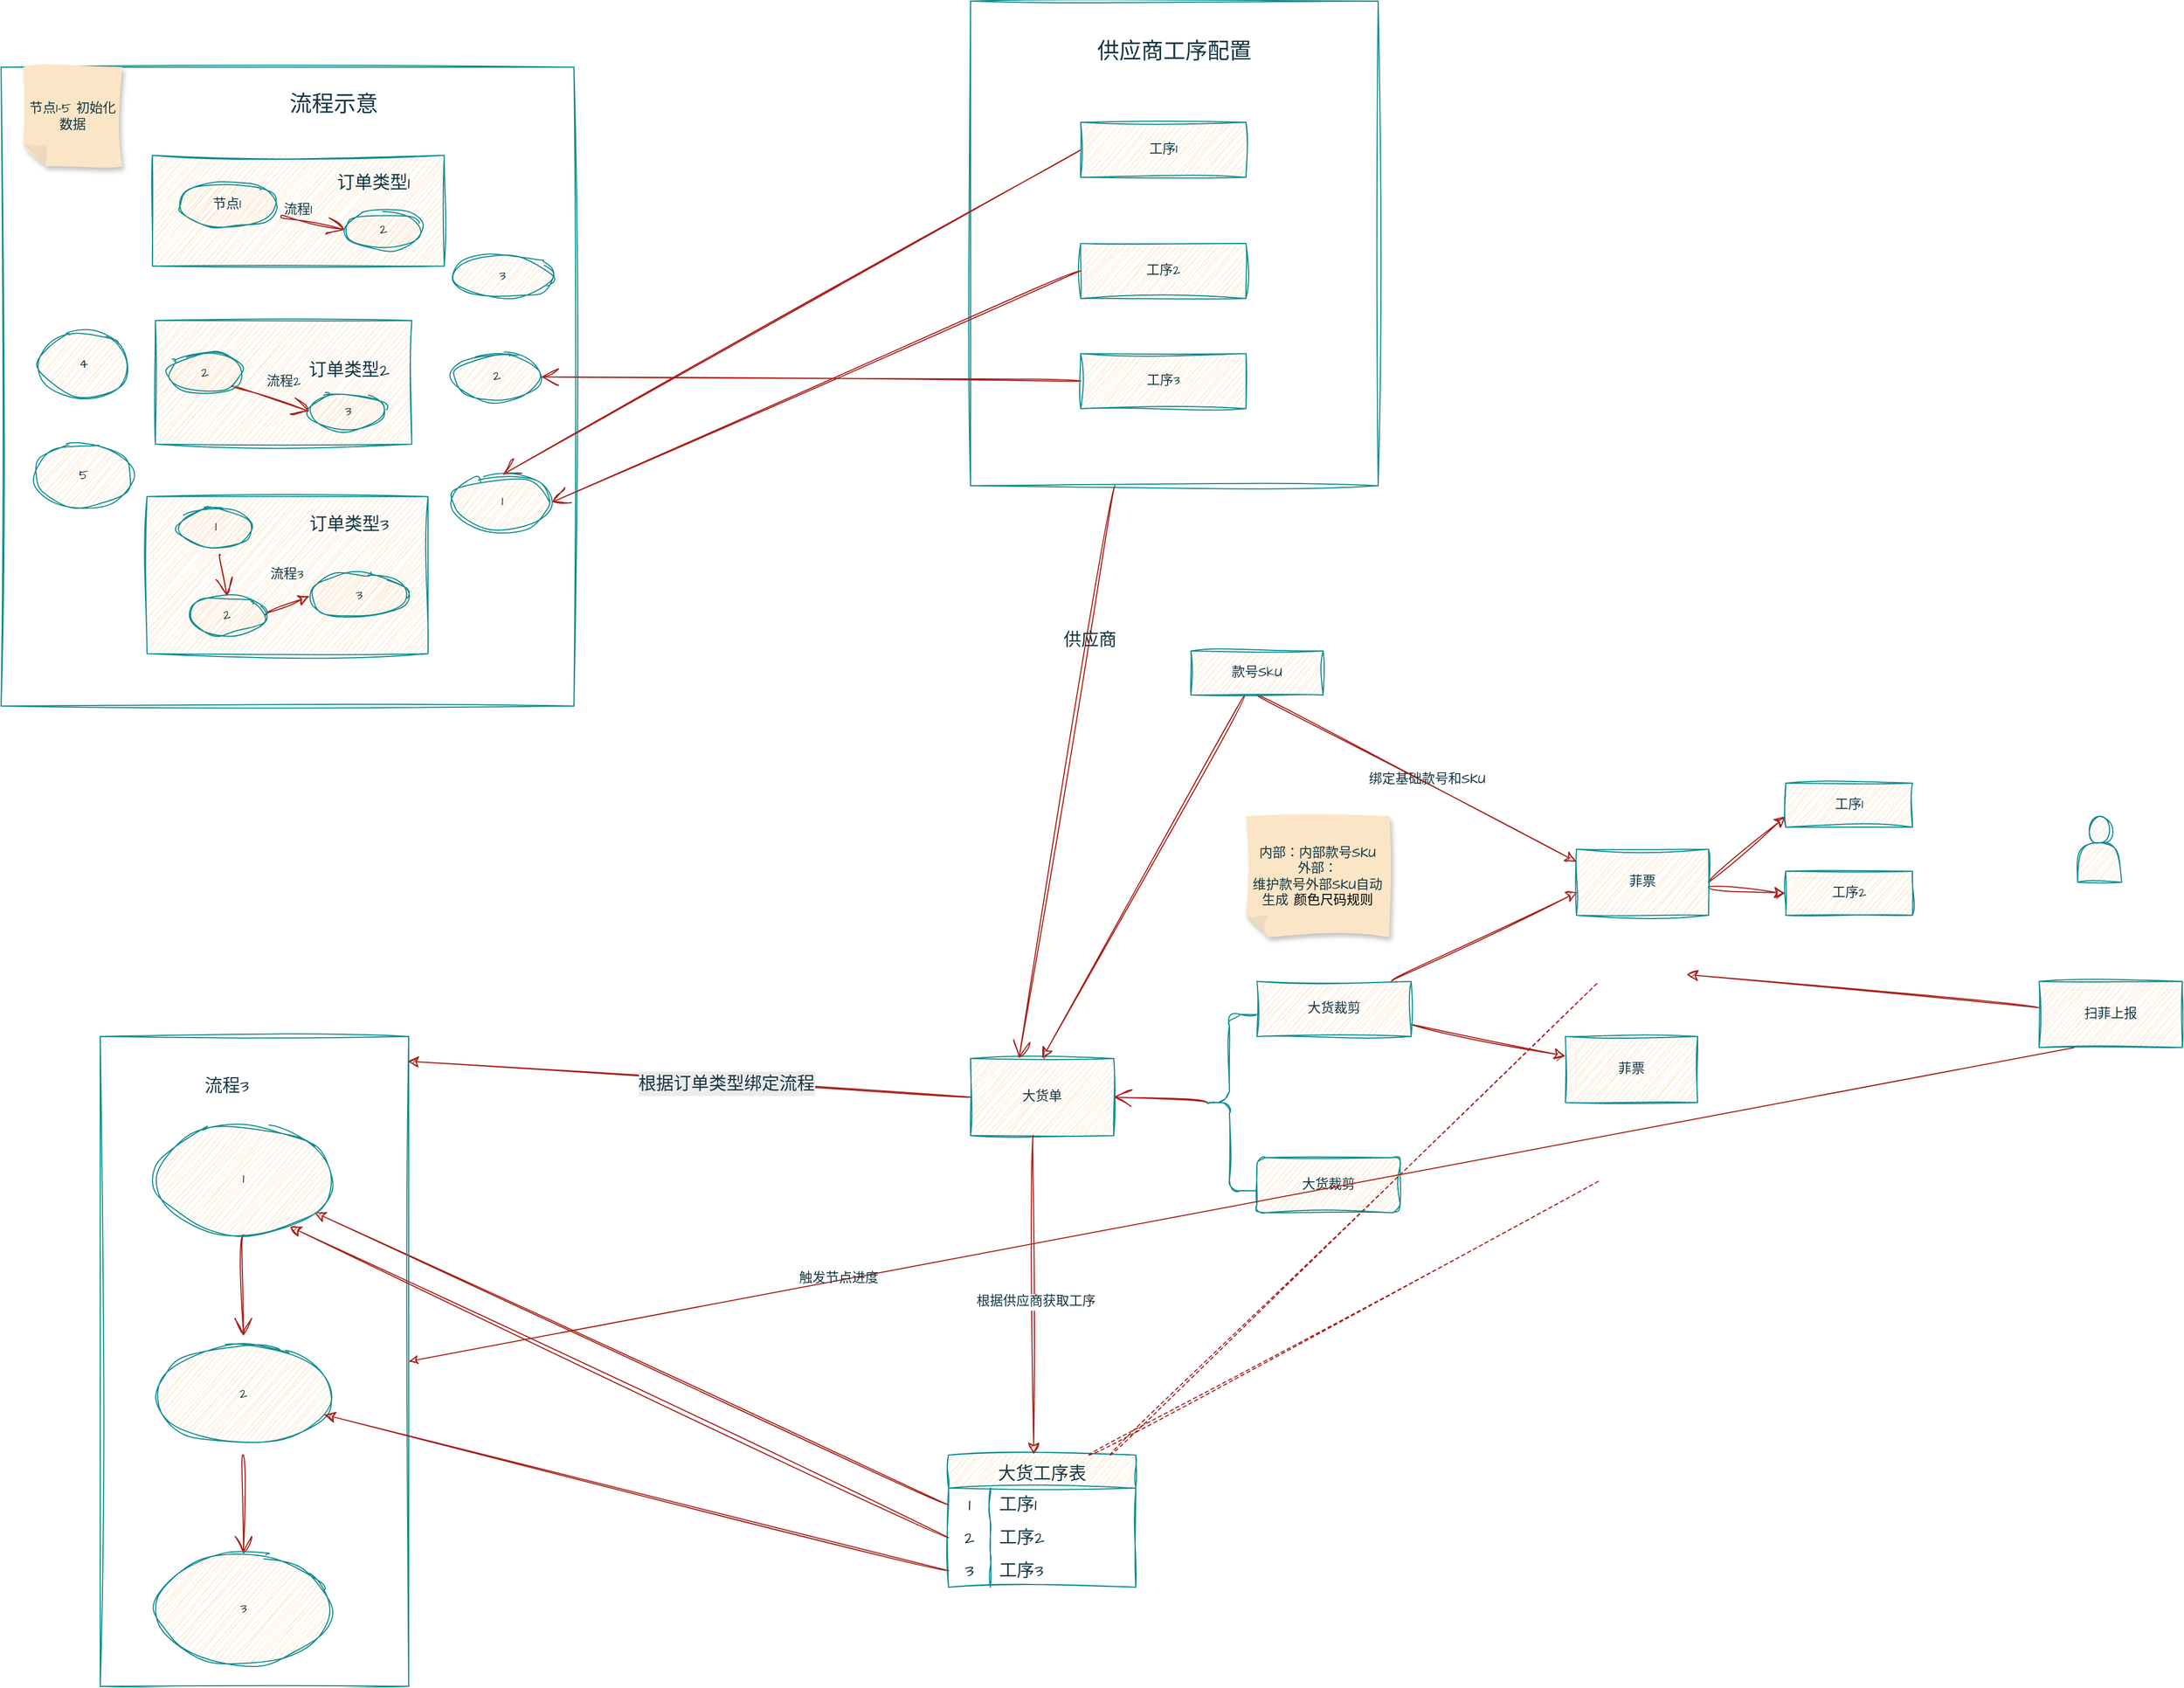 <mxfile version="27.2.0" pages="2">
  <diagram name="第 1 页" id="W9jlXEuaU4t_uOBNAHtk">
    <mxGraphModel dx="3098" dy="3287" grid="1" gridSize="10" guides="1" tooltips="1" connect="1" arrows="1" fold="1" page="0" pageScale="1" pageWidth="850" pageHeight="1100" background="none" math="0" shadow="0" adaptiveColors="simple">
      <root>
        <mxCell id="0" />
        <mxCell id="1" style="" parent="0" />
        <mxCell id="cmWE11bbGO-BxmX4DhXF-16" value="大货单" style="rounded=0;whiteSpace=wrap;html=1;hachureGap=4;fontFamily=Architects Daughter;fontSource=https%3A%2F%2Ffonts.googleapis.com%2Fcss%3Ffamily%3DArchitects%2BDaughter;labelBackgroundColor=none;sketch=1;curveFitting=1;jiggle=2;fillColor=#FAE5C7;strokeColor=#0F8B8D;fontColor=#143642;" parent="1" vertex="1">
          <mxGeometry x="640" y="-290" width="130" height="70" as="geometry" />
        </mxCell>
        <mxCell id="TcwltuWnv1kfypabmCLU-60" style="edgeStyle=none;curved=1;rounded=0;sketch=1;hachureGap=4;jiggle=2;curveFitting=1;orthogonalLoop=1;jettySize=auto;html=1;exitX=0.1;exitY=0.5;exitDx=0;exitDy=0;exitPerimeter=0;entryX=1;entryY=0.5;entryDx=0;entryDy=0;strokeColor=#A8201A;fontFamily=Architects Daughter;fontSource=https%3A%2F%2Ffonts.googleapis.com%2Fcss%3Ffamily%3DArchitects%2BDaughter;fontSize=16;fontColor=default;startSize=14;endArrow=open;endSize=14;sourcePerimeterSpacing=8;targetPerimeterSpacing=8;fillColor=#FAE5C7;labelBackgroundColor=none;" parent="1" source="cmWE11bbGO-BxmX4DhXF-53" target="cmWE11bbGO-BxmX4DhXF-16" edge="1">
          <mxGeometry relative="1" as="geometry" />
        </mxCell>
        <mxCell id="cmWE11bbGO-BxmX4DhXF-53" value="" style="shape=curlyBracket;whiteSpace=wrap;html=1;rounded=1;labelPosition=left;verticalLabelPosition=middle;align=right;verticalAlign=middle;hachureGap=4;fontFamily=Architects Daughter;fontSource=https%3A%2F%2Ffonts.googleapis.com%2Fcss%3Ffamily%3DArchitects%2BDaughter;labelBackgroundColor=none;sketch=1;curveFitting=1;jiggle=2;fillColor=#FAE5C7;strokeColor=#0F8B8D;fontColor=#143642;" parent="1" vertex="1">
          <mxGeometry x="850" y="-330" width="50" height="160" as="geometry" />
        </mxCell>
        <mxCell id="cmWE11bbGO-BxmX4DhXF-55" value="大货裁剪" style="whiteSpace=wrap;html=1;fontFamily=Architects Daughter;align=center;rounded=1;hachureGap=4;fontSource=https%3A%2F%2Ffonts.googleapis.com%2Fcss%3Ffamily%3DArchitects%2BDaughter;labelBackgroundColor=none;sketch=1;curveFitting=1;jiggle=2;fillColor=#FAE5C7;strokeColor=#0F8B8D;fontColor=#143642;" parent="1" vertex="1">
          <mxGeometry x="900" y="-200" width="130" height="50" as="geometry" />
        </mxCell>
        <mxCell id="cmWE11bbGO-BxmX4DhXF-61" value="" style="edgeStyle=none;curved=1;rounded=0;hachureGap=4;orthogonalLoop=1;jettySize=auto;html=1;fontFamily=Architects Daughter;fontSource=https%3A%2F%2Ffonts.googleapis.com%2Fcss%3Ffamily%3DArchitects%2BDaughter;fontSize=12;fontColor=default;startSize=8;endSize=8;entryX=0.008;entryY=0.65;entryDx=0;entryDy=0;entryPerimeter=0;labelBackgroundColor=none;sketch=1;curveFitting=1;jiggle=2;strokeColor=#A8201A;" parent="1" source="cmWE11bbGO-BxmX4DhXF-57" target="cmWE11bbGO-BxmX4DhXF-60" edge="1">
          <mxGeometry relative="1" as="geometry" />
        </mxCell>
        <mxCell id="cmWE11bbGO-BxmX4DhXF-64" value="" style="edgeStyle=none;curved=1;rounded=0;hachureGap=4;orthogonalLoop=1;jettySize=auto;html=1;fontFamily=Architects Daughter;fontSource=https%3A%2F%2Ffonts.googleapis.com%2Fcss%3Ffamily%3DArchitects%2BDaughter;fontSize=12;fontColor=default;startSize=8;endSize=8;labelBackgroundColor=none;sketch=1;curveFitting=1;jiggle=2;strokeColor=#A8201A;" parent="1" source="cmWE11bbGO-BxmX4DhXF-57" target="cmWE11bbGO-BxmX4DhXF-63" edge="1">
          <mxGeometry relative="1" as="geometry" />
        </mxCell>
        <mxCell id="cmWE11bbGO-BxmX4DhXF-57" value="大货裁剪" style="whiteSpace=wrap;html=1;hachureGap=4;fontFamily=Architects Daughter;fontSource=https%3A%2F%2Ffonts.googleapis.com%2Fcss%3Ffamily%3DArchitects%2BDaughter;labelBackgroundColor=none;sketch=1;curveFitting=1;jiggle=2;fillColor=#FAE5C7;strokeColor=#0F8B8D;fontColor=#143642;" parent="1" vertex="1">
          <mxGeometry x="900" y="-360" width="140" height="50" as="geometry" />
        </mxCell>
        <mxCell id="cmWE11bbGO-BxmX4DhXF-79" style="edgeStyle=none;curved=1;rounded=0;hachureGap=4;orthogonalLoop=1;jettySize=auto;html=1;exitX=1;exitY=0.5;exitDx=0;exitDy=0;entryX=0;entryY=0.75;entryDx=0;entryDy=0;fontFamily=Architects Daughter;fontSource=https%3A%2F%2Ffonts.googleapis.com%2Fcss%3Ffamily%3DArchitects%2BDaughter;fontSize=12;fontColor=default;startSize=8;endSize=8;labelBackgroundColor=none;sketch=1;curveFitting=1;jiggle=2;strokeColor=#A8201A;" parent="1" source="cmWE11bbGO-BxmX4DhXF-60" target="cmWE11bbGO-BxmX4DhXF-76" edge="1">
          <mxGeometry relative="1" as="geometry" />
        </mxCell>
        <mxCell id="cmWE11bbGO-BxmX4DhXF-80" style="edgeStyle=none;curved=1;rounded=0;hachureGap=4;orthogonalLoop=1;jettySize=auto;html=1;entryX=0;entryY=0.5;entryDx=0;entryDy=0;fontFamily=Architects Daughter;fontSource=https%3A%2F%2Ffonts.googleapis.com%2Fcss%3Ffamily%3DArchitects%2BDaughter;fontSize=12;fontColor=default;startSize=8;endSize=8;labelBackgroundColor=none;sketch=1;curveFitting=1;jiggle=2;strokeColor=#A8201A;" parent="1" source="cmWE11bbGO-BxmX4DhXF-60" target="cmWE11bbGO-BxmX4DhXF-77" edge="1">
          <mxGeometry relative="1" as="geometry" />
        </mxCell>
        <mxCell id="cmWE11bbGO-BxmX4DhXF-60" value="菲票" style="whiteSpace=wrap;html=1;fontFamily=Architects Daughter;hachureGap=4;fontSource=https%3A%2F%2Ffonts.googleapis.com%2Fcss%3Ffamily%3DArchitects%2BDaughter;labelBackgroundColor=none;sketch=1;curveFitting=1;jiggle=2;fillColor=#FAE5C7;strokeColor=#0F8B8D;fontColor=#143642;" parent="1" vertex="1">
          <mxGeometry x="1190" y="-480" width="120" height="60" as="geometry" />
        </mxCell>
        <mxCell id="cmWE11bbGO-BxmX4DhXF-63" value="菲票" style="whiteSpace=wrap;html=1;fontFamily=Architects Daughter;hachureGap=4;fontSource=https%3A%2F%2Ffonts.googleapis.com%2Fcss%3Ffamily%3DArchitects%2BDaughter;labelBackgroundColor=none;sketch=1;curveFitting=1;jiggle=2;fillColor=#FAE5C7;strokeColor=#0F8B8D;fontColor=#143642;" parent="1" vertex="1">
          <mxGeometry x="1180" y="-310" width="120" height="60" as="geometry" />
        </mxCell>
        <mxCell id="cmWE11bbGO-BxmX4DhXF-67" style="edgeStyle=none;curved=1;rounded=0;hachureGap=4;orthogonalLoop=1;jettySize=auto;html=1;entryX=0.5;entryY=0;entryDx=0;entryDy=0;fontFamily=Architects Daughter;fontSource=https%3A%2F%2Ffonts.googleapis.com%2Fcss%3Ffamily%3DArchitects%2BDaughter;fontSize=12;fontColor=default;startSize=8;endSize=8;labelBackgroundColor=none;sketch=1;curveFitting=1;jiggle=2;strokeColor=#A8201A;" parent="1" source="cmWE11bbGO-BxmX4DhXF-66" target="cmWE11bbGO-BxmX4DhXF-16" edge="1">
          <mxGeometry relative="1" as="geometry" />
        </mxCell>
        <mxCell id="cmWE11bbGO-BxmX4DhXF-68" style="edgeStyle=none;curved=1;rounded=0;hachureGap=4;orthogonalLoop=1;jettySize=auto;html=1;entryX=0.5;entryY=0;entryDx=0;entryDy=0;fontFamily=Architects Daughter;fontSource=https%3A%2F%2Ffonts.googleapis.com%2Fcss%3Ffamily%3DArchitects%2BDaughter;fontSize=12;fontColor=default;startSize=8;endSize=8;exitX=0.5;exitY=1;exitDx=0;exitDy=0;labelBackgroundColor=none;sketch=1;curveFitting=1;jiggle=2;strokeColor=#A8201A;" parent="1" source="cmWE11bbGO-BxmX4DhXF-66" edge="1">
          <mxGeometry relative="1" as="geometry">
            <mxPoint x="800" y="-590.003" as="sourcePoint" />
            <mxPoint x="1190" y="-468.67" as="targetPoint" />
          </mxGeometry>
        </mxCell>
        <mxCell id="cmWE11bbGO-BxmX4DhXF-69" value="" style="edgeLabel;html=1;align=center;verticalAlign=middle;resizable=0;points=[];fontSize=12;hachureGap=4;fontFamily=Architects Daughter;fontSource=https%3A%2F%2Ffonts.googleapis.com%2Fcss%3Ffamily%3DArchitects%2BDaughter;labelBackgroundColor=none;sketch=1;curveFitting=1;jiggle=2;fontColor=#143642;" parent="cmWE11bbGO-BxmX4DhXF-68" vertex="1" connectable="0">
          <mxGeometry x="0.214" y="3" relative="1" as="geometry">
            <mxPoint as="offset" />
          </mxGeometry>
        </mxCell>
        <mxCell id="cmWE11bbGO-BxmX4DhXF-70" value="绑定基础款号和SKU" style="edgeLabel;html=1;align=center;verticalAlign=middle;resizable=0;points=[];fontSize=12;hachureGap=4;fontFamily=Architects Daughter;fontSource=https%3A%2F%2Ffonts.googleapis.com%2Fcss%3Ffamily%3DArchitects%2BDaughter;labelBackgroundColor=none;sketch=1;curveFitting=1;jiggle=2;fontColor=#143642;" parent="cmWE11bbGO-BxmX4DhXF-68" vertex="1" connectable="0">
          <mxGeometry x="0.049" y="3" relative="1" as="geometry">
            <mxPoint as="offset" />
          </mxGeometry>
        </mxCell>
        <mxCell id="cmWE11bbGO-BxmX4DhXF-66" value="款号SkU" style="rounded=0;whiteSpace=wrap;html=1;hachureGap=4;fontFamily=Architects Daughter;fontSource=https%3A%2F%2Ffonts.googleapis.com%2Fcss%3Ffamily%3DArchitects%2BDaughter;labelBackgroundColor=none;sketch=1;curveFitting=1;jiggle=2;fillColor=#FAE5C7;strokeColor=#0F8B8D;fontColor=#143642;" parent="1" vertex="1">
          <mxGeometry x="840" y="-660" width="120" height="40" as="geometry" />
        </mxCell>
        <mxCell id="cmWE11bbGO-BxmX4DhXF-74" value="内部：内部款号SKU&lt;div&gt;外部：&lt;/div&gt;&lt;div&gt;维护款号外部SKU自动生成&amp;nbsp;&lt;span style=&quot;background-color: transparent; color: light-dark(rgb(0, 0, 0), rgb(237, 237, 237));&quot;&gt;颜色尺码规则&lt;/span&gt;&lt;/div&gt;" style="shape=note;whiteSpace=wrap;html=1;backgroundOutline=1;darkOpacity=0.05;strokeColor=none;fillStyle=solid;direction=west;gradientDirection=north;shadow=1;size=20;pointerEvents=1;hachureGap=4;fontFamily=Architects Daughter;fontSource=https%3A%2F%2Ffonts.googleapis.com%2Fcss%3Ffamily%3DArchitects%2BDaughter;labelBackgroundColor=none;sketch=1;curveFitting=1;jiggle=2;fillColor=#FAE5C7;fontColor=#143642;" parent="1" vertex="1">
          <mxGeometry x="890" y="-510" width="130" height="110" as="geometry" />
        </mxCell>
        <mxCell id="KBR9rTQuNz3WerCVQNlE-19" style="edgeStyle=none;curved=1;rounded=0;hachureGap=4;orthogonalLoop=1;jettySize=auto;html=1;fontFamily=Architects Daughter;fontSource=https%3A%2F%2Ffonts.googleapis.com%2Fcss%3Ffamily%3DArchitects%2BDaughter;fontSize=12;fontColor=default;startSize=8;endSize=8;labelBackgroundColor=none;sketch=1;curveFitting=1;jiggle=2;strokeColor=#A8201A;" parent="1" source="cmWE11bbGO-BxmX4DhXF-75" target="KBR9rTQuNz3WerCVQNlE-13" edge="1">
          <mxGeometry relative="1" as="geometry" />
        </mxCell>
        <mxCell id="KBR9rTQuNz3WerCVQNlE-21" style="edgeStyle=none;curved=1;rounded=0;hachureGap=4;orthogonalLoop=1;jettySize=auto;html=1;exitX=0.25;exitY=1;exitDx=0;exitDy=0;fontFamily=Architects Daughter;fontSource=https%3A%2F%2Ffonts.googleapis.com%2Fcss%3Ffamily%3DArchitects%2BDaughter;fontSize=12;fontColor=default;shape=filledEdge;entryX=1;entryY=0.5;entryDx=0;entryDy=0;labelBackgroundColor=none;sketch=1;curveFitting=1;jiggle=2;strokeColor=#A8201A;" parent="1" source="cmWE11bbGO-BxmX4DhXF-75" target="_ix0btXfoE0SnyyS-UEz-6" edge="1">
          <mxGeometry relative="1" as="geometry">
            <mxPoint x="1434.31" y="-42.04" as="targetPoint" />
          </mxGeometry>
        </mxCell>
        <mxCell id="KBR9rTQuNz3WerCVQNlE-22" value="触发节点进度" style="edgeLabel;html=1;align=center;verticalAlign=middle;resizable=0;points=[];fontSize=12;hachureGap=4;fontFamily=Architects Daughter;fontSource=https%3A%2F%2Ffonts.googleapis.com%2Fcss%3Ffamily%3DArchitects%2BDaughter;labelBackgroundColor=none;sketch=1;curveFitting=1;jiggle=2;fontColor=#143642;" parent="KBR9rTQuNz3WerCVQNlE-21" vertex="1" connectable="0">
          <mxGeometry x="-0.165" relative="1" as="geometry">
            <mxPoint x="-491" y="91" as="offset" />
          </mxGeometry>
        </mxCell>
        <mxCell id="cmWE11bbGO-BxmX4DhXF-75" value="扫菲上报" style="rounded=0;whiteSpace=wrap;html=1;hachureGap=4;fontFamily=Architects Daughter;fontSource=https%3A%2F%2Ffonts.googleapis.com%2Fcss%3Ffamily%3DArchitects%2BDaughter;labelBackgroundColor=none;sketch=1;curveFitting=1;jiggle=2;fillColor=#FAE5C7;strokeColor=#0F8B8D;fontColor=#143642;" parent="1" vertex="1">
          <mxGeometry x="1610" y="-360" width="130" height="60" as="geometry" />
        </mxCell>
        <mxCell id="cmWE11bbGO-BxmX4DhXF-76" value="工序1" style="rounded=0;whiteSpace=wrap;html=1;hachureGap=4;fontFamily=Architects Daughter;fontSource=https%3A%2F%2Ffonts.googleapis.com%2Fcss%3Ffamily%3DArchitects%2BDaughter;labelBackgroundColor=none;sketch=1;curveFitting=1;jiggle=2;fillColor=#FAE5C7;strokeColor=#0F8B8D;fontColor=#143642;" parent="1" vertex="1">
          <mxGeometry x="1380" y="-540" width="115" height="40" as="geometry" />
        </mxCell>
        <mxCell id="cmWE11bbGO-BxmX4DhXF-77" value="工序2" style="rounded=0;whiteSpace=wrap;html=1;hachureGap=4;fontFamily=Architects Daughter;fontSource=https%3A%2F%2Ffonts.googleapis.com%2Fcss%3Ffamily%3DArchitects%2BDaughter;labelBackgroundColor=none;sketch=1;curveFitting=1;jiggle=2;fillColor=#FAE5C7;strokeColor=#0F8B8D;fontColor=#143642;" parent="1" vertex="1">
          <mxGeometry x="1380" y="-460" width="115" height="40" as="geometry" />
        </mxCell>
        <mxCell id="cmWE11bbGO-BxmX4DhXF-95" value="大货工序表" style="shape=table;startSize=30;container=1;collapsible=0;childLayout=tableLayout;fixedRows=1;rowLines=0;fontStyle=0;fontSize=16;hachureGap=4;fontFamily=Architects Daughter;fontSource=https%3A%2F%2Ffonts.googleapis.com%2Fcss%3Ffamily%3DArchitects%2BDaughter;labelBackgroundColor=none;sketch=1;curveFitting=1;jiggle=2;fillColor=#FAE5C7;strokeColor=#0F8B8D;fontColor=#143642;" parent="1" vertex="1">
          <mxGeometry x="620" y="70" width="170" height="120" as="geometry" />
        </mxCell>
        <mxCell id="cmWE11bbGO-BxmX4DhXF-96" value="" style="shape=tableRow;horizontal=0;startSize=0;swimlaneHead=0;swimlaneBody=0;top=0;left=0;bottom=0;right=0;collapsible=0;dropTarget=0;fillColor=none;points=[[0,0.5],[1,0.5]];portConstraint=eastwest;fontSize=16;hachureGap=4;fontFamily=Architects Daughter;fontSource=https%3A%2F%2Ffonts.googleapis.com%2Fcss%3Ffamily%3DArchitects%2BDaughter;labelBackgroundColor=none;sketch=1;curveFitting=1;jiggle=2;strokeColor=#0F8B8D;fontColor=#143642;" parent="cmWE11bbGO-BxmX4DhXF-95" vertex="1">
          <mxGeometry y="30" width="170" height="30" as="geometry" />
        </mxCell>
        <mxCell id="cmWE11bbGO-BxmX4DhXF-97" value="1" style="shape=partialRectangle;html=1;whiteSpace=wrap;connectable=0;fillColor=none;top=0;left=0;bottom=0;right=0;overflow=hidden;pointerEvents=1;fontSize=16;hachureGap=4;fontFamily=Architects Daughter;fontSource=https%3A%2F%2Ffonts.googleapis.com%2Fcss%3Ffamily%3DArchitects%2BDaughter;labelBackgroundColor=none;sketch=1;curveFitting=1;jiggle=2;strokeColor=#0F8B8D;fontColor=#143642;" parent="cmWE11bbGO-BxmX4DhXF-96" vertex="1">
          <mxGeometry width="38" height="30" as="geometry">
            <mxRectangle width="38" height="30" as="alternateBounds" />
          </mxGeometry>
        </mxCell>
        <mxCell id="cmWE11bbGO-BxmX4DhXF-98" value="工序1" style="shape=partialRectangle;html=1;whiteSpace=wrap;connectable=0;fillColor=none;top=0;left=0;bottom=0;right=0;align=left;spacingLeft=6;overflow=hidden;fontSize=16;hachureGap=4;fontFamily=Architects Daughter;fontSource=https%3A%2F%2Ffonts.googleapis.com%2Fcss%3Ffamily%3DArchitects%2BDaughter;labelBackgroundColor=none;sketch=1;curveFitting=1;jiggle=2;strokeColor=#0F8B8D;fontColor=#143642;" parent="cmWE11bbGO-BxmX4DhXF-96" vertex="1">
          <mxGeometry x="38" width="132" height="30" as="geometry">
            <mxRectangle width="132" height="30" as="alternateBounds" />
          </mxGeometry>
        </mxCell>
        <mxCell id="cmWE11bbGO-BxmX4DhXF-99" value="" style="shape=tableRow;horizontal=0;startSize=0;swimlaneHead=0;swimlaneBody=0;top=0;left=0;bottom=0;right=0;collapsible=0;dropTarget=0;fillColor=none;points=[[0,0.5],[1,0.5]];portConstraint=eastwest;fontSize=16;hachureGap=4;fontFamily=Architects Daughter;fontSource=https%3A%2F%2Ffonts.googleapis.com%2Fcss%3Ffamily%3DArchitects%2BDaughter;labelBackgroundColor=none;sketch=1;curveFitting=1;jiggle=2;strokeColor=#0F8B8D;fontColor=#143642;" parent="cmWE11bbGO-BxmX4DhXF-95" vertex="1">
          <mxGeometry y="60" width="170" height="30" as="geometry" />
        </mxCell>
        <mxCell id="cmWE11bbGO-BxmX4DhXF-100" value="2" style="shape=partialRectangle;html=1;whiteSpace=wrap;connectable=0;fillColor=none;top=0;left=0;bottom=0;right=0;overflow=hidden;fontSize=16;hachureGap=4;fontFamily=Architects Daughter;fontSource=https%3A%2F%2Ffonts.googleapis.com%2Fcss%3Ffamily%3DArchitects%2BDaughter;labelBackgroundColor=none;sketch=1;curveFitting=1;jiggle=2;strokeColor=#0F8B8D;fontColor=#143642;" parent="cmWE11bbGO-BxmX4DhXF-99" vertex="1">
          <mxGeometry width="38" height="30" as="geometry">
            <mxRectangle width="38" height="30" as="alternateBounds" />
          </mxGeometry>
        </mxCell>
        <mxCell id="cmWE11bbGO-BxmX4DhXF-101" value="工序2" style="shape=partialRectangle;html=1;whiteSpace=wrap;connectable=0;fillColor=none;top=0;left=0;bottom=0;right=0;align=left;spacingLeft=6;overflow=hidden;fontSize=16;hachureGap=4;fontFamily=Architects Daughter;fontSource=https%3A%2F%2Ffonts.googleapis.com%2Fcss%3Ffamily%3DArchitects%2BDaughter;labelBackgroundColor=none;sketch=1;curveFitting=1;jiggle=2;strokeColor=#0F8B8D;fontColor=#143642;" parent="cmWE11bbGO-BxmX4DhXF-99" vertex="1">
          <mxGeometry x="38" width="132" height="30" as="geometry">
            <mxRectangle width="132" height="30" as="alternateBounds" />
          </mxGeometry>
        </mxCell>
        <mxCell id="cmWE11bbGO-BxmX4DhXF-102" value="" style="shape=tableRow;horizontal=0;startSize=0;swimlaneHead=0;swimlaneBody=0;top=0;left=0;bottom=0;right=0;collapsible=0;dropTarget=0;fillColor=none;points=[[0,0.5],[1,0.5]];portConstraint=eastwest;fontSize=16;hachureGap=4;fontFamily=Architects Daughter;fontSource=https%3A%2F%2Ffonts.googleapis.com%2Fcss%3Ffamily%3DArchitects%2BDaughter;labelBackgroundColor=none;sketch=1;curveFitting=1;jiggle=2;strokeColor=#0F8B8D;fontColor=#143642;" parent="cmWE11bbGO-BxmX4DhXF-95" vertex="1">
          <mxGeometry y="90" width="170" height="30" as="geometry" />
        </mxCell>
        <mxCell id="cmWE11bbGO-BxmX4DhXF-103" value="3" style="shape=partialRectangle;html=1;whiteSpace=wrap;connectable=0;fillColor=none;top=0;left=0;bottom=0;right=0;overflow=hidden;fontSize=16;hachureGap=4;fontFamily=Architects Daughter;fontSource=https%3A%2F%2Ffonts.googleapis.com%2Fcss%3Ffamily%3DArchitects%2BDaughter;labelBackgroundColor=none;sketch=1;curveFitting=1;jiggle=2;strokeColor=#0F8B8D;fontColor=#143642;" parent="cmWE11bbGO-BxmX4DhXF-102" vertex="1">
          <mxGeometry width="38" height="30" as="geometry">
            <mxRectangle width="38" height="30" as="alternateBounds" />
          </mxGeometry>
        </mxCell>
        <mxCell id="cmWE11bbGO-BxmX4DhXF-104" value="工序3" style="shape=partialRectangle;html=1;whiteSpace=wrap;connectable=0;fillColor=none;top=0;left=0;bottom=0;right=0;align=left;spacingLeft=6;overflow=hidden;fontSize=16;hachureGap=4;fontFamily=Architects Daughter;fontSource=https%3A%2F%2Ffonts.googleapis.com%2Fcss%3Ffamily%3DArchitects%2BDaughter;labelBackgroundColor=none;sketch=1;curveFitting=1;jiggle=2;strokeColor=#0F8B8D;fontColor=#143642;" parent="cmWE11bbGO-BxmX4DhXF-102" vertex="1">
          <mxGeometry x="38" width="132" height="30" as="geometry">
            <mxRectangle width="132" height="30" as="alternateBounds" />
          </mxGeometry>
        </mxCell>
        <mxCell id="cmWE11bbGO-BxmX4DhXF-106" value="" style="shape=actor;whiteSpace=wrap;html=1;hachureGap=4;fontFamily=Architects Daughter;fontSource=https%3A%2F%2Ffonts.googleapis.com%2Fcss%3Ffamily%3DArchitects%2BDaughter;labelBackgroundColor=none;sketch=1;curveFitting=1;jiggle=2;fillColor=#FAE5C7;strokeColor=#0F8B8D;fontColor=#143642;" parent="1" vertex="1">
          <mxGeometry x="1645" y="-510" width="40" height="60" as="geometry" />
        </mxCell>
        <mxCell id="KBR9rTQuNz3WerCVQNlE-13" value="" style="shape=image;html=1;verticalAlign=top;verticalLabelPosition=bottom;labelBackgroundColor=none;imageAspect=0;aspect=fixed;image=https://cdn1.iconfinder.com/data/icons/iconoir-vol-3/24/qr-code-128.png;hachureGap=4;fontFamily=Architects Daughter;fontSource=https%3A%2F%2Ffonts.googleapis.com%2Fcss%3Ffamily%3DArchitects%2BDaughter;labelBorderColor=none;sketch=1;curveFitting=1;jiggle=2;fillColor=#FAE5C7;strokeColor=#0F8B8D;fontColor=#143642;" parent="1" vertex="1">
          <mxGeometry x="1210" y="-410" width="80" height="80" as="geometry" />
        </mxCell>
        <mxCell id="KBR9rTQuNz3WerCVQNlE-14" value="" style="shape=image;html=1;verticalAlign=top;verticalLabelPosition=bottom;labelBackgroundColor=none;imageAspect=0;aspect=fixed;image=https://cdn1.iconfinder.com/data/icons/iconoir-vol-3/24/qr-code-128.png;hachureGap=4;fontFamily=Architects Daughter;fontSource=https%3A%2F%2Ffonts.googleapis.com%2Fcss%3Ffamily%3DArchitects%2BDaughter;labelBorderColor=none;sketch=1;curveFitting=1;jiggle=2;fillColor=#FAE5C7;strokeColor=#0F8B8D;fontColor=#143642;" parent="1" vertex="1">
          <mxGeometry x="1210" y="-240" width="80" height="80" as="geometry" />
        </mxCell>
        <mxCell id="KBR9rTQuNz3WerCVQNlE-17" style="edgeStyle=none;curved=1;rounded=0;hachureGap=4;orthogonalLoop=1;jettySize=auto;html=1;entryX=-0.002;entryY=0.633;entryDx=0;entryDy=0;entryPerimeter=0;fontFamily=Architects Daughter;fontSource=https%3A%2F%2Ffonts.googleapis.com%2Fcss%3Ffamily%3DArchitects%2BDaughter;fontSize=12;fontColor=default;startSize=8;endSize=8;dashed=1;endArrow=none;endFill=0;labelBackgroundColor=none;sketch=1;curveFitting=1;jiggle=2;strokeColor=#A8201A;" parent="1" source="cmWE11bbGO-BxmX4DhXF-95" target="KBR9rTQuNz3WerCVQNlE-13" edge="1">
          <mxGeometry relative="1" as="geometry" />
        </mxCell>
        <mxCell id="KBR9rTQuNz3WerCVQNlE-18" style="edgeStyle=none;curved=1;rounded=0;hachureGap=4;orthogonalLoop=1;jettySize=auto;html=1;fontFamily=Architects Daughter;fontSource=https%3A%2F%2Ffonts.googleapis.com%2Fcss%3Ffamily%3DArchitects%2BDaughter;fontSize=12;fontColor=default;startSize=8;endSize=8;endArrow=none;endFill=0;dashed=1;exitX=0.75;exitY=0;exitDx=0;exitDy=0;labelBackgroundColor=none;sketch=1;curveFitting=1;jiggle=2;strokeColor=#A8201A;" parent="1" source="cmWE11bbGO-BxmX4DhXF-95" target="KBR9rTQuNz3WerCVQNlE-14" edge="1">
          <mxGeometry relative="1" as="geometry">
            <mxPoint x="910" y="20" as="sourcePoint" />
          </mxGeometry>
        </mxCell>
        <mxCell id="TcwltuWnv1kfypabmCLU-42" value="" style="group;labelBackgroundColor=none;fontColor=#143642;" parent="1" vertex="1" connectable="0">
          <mxGeometry x="-240" y="-1190" width="520" height="580" as="geometry" />
        </mxCell>
        <mxCell id="KBR9rTQuNz3WerCVQNlE-58" value="" style="shape=table;startSize=0;container=1;collapsible=0;childLayout=tableLayout;hachureGap=4;fontFamily=Architects Daughter;fontSource=https%3A%2F%2Ffonts.googleapis.com%2Fcss%3Ffamily%3DArchitects%2BDaughter;fillColor=none;labelBackgroundColor=none;sketch=1;curveFitting=1;jiggle=2;strokeColor=#0F8B8D;fontColor=#143642;" parent="TcwltuWnv1kfypabmCLU-42" vertex="1">
          <mxGeometry width="520" height="580" as="geometry" />
        </mxCell>
        <mxCell id="KBR9rTQuNz3WerCVQNlE-59" value="" style="shape=tableRow;horizontal=0;startSize=0;swimlaneHead=0;swimlaneBody=0;top=0;left=0;bottom=0;right=0;collapsible=0;dropTarget=0;fillColor=none;points=[[0,0.5],[1,0.5]];portConstraint=eastwest;hachureGap=4;fontFamily=Architects Daughter;fontSource=https%3A%2F%2Ffonts.googleapis.com%2Fcss%3Ffamily%3DArchitects%2BDaughter;labelBackgroundColor=none;sketch=1;curveFitting=1;jiggle=2;strokeColor=#0F8B8D;fontColor=#143642;" parent="KBR9rTQuNz3WerCVQNlE-58" vertex="1">
          <mxGeometry width="520" height="580" as="geometry" />
        </mxCell>
        <mxCell id="KBR9rTQuNz3WerCVQNlE-60" value="" style="shape=partialRectangle;html=1;whiteSpace=wrap;connectable=0;overflow=hidden;fillColor=none;top=0;left=0;bottom=0;right=0;pointerEvents=1;hachureGap=4;fontFamily=Architects Daughter;fontSource=https%3A%2F%2Ffonts.googleapis.com%2Fcss%3Ffamily%3DArchitects%2BDaughter;movable=0;resizable=0;rotatable=0;deletable=0;editable=0;locked=1;labelBackgroundColor=none;sketch=1;curveFitting=1;jiggle=2;strokeColor=#0F8B8D;fontColor=#143642;" parent="KBR9rTQuNz3WerCVQNlE-59" vertex="1">
          <mxGeometry width="520" height="580" as="geometry">
            <mxRectangle width="520" height="580" as="alternateBounds" />
          </mxGeometry>
        </mxCell>
        <mxCell id="TcwltuWnv1kfypabmCLU-4" value="流程1" style="rounded=0;whiteSpace=wrap;html=1;sketch=1;hachureGap=4;jiggle=2;curveFitting=1;fontFamily=Architects Daughter;fontSource=https%3A%2F%2Ffonts.googleapis.com%2Fcss%3Ffamily%3DArchitects%2BDaughter;labelBackgroundColor=none;fillColor=#FAE5C7;strokeColor=#0F8B8D;fontColor=#143642;" parent="TcwltuWnv1kfypabmCLU-42" vertex="1">
          <mxGeometry x="137.36" y="80" width="264.91" height="100.66" as="geometry" />
        </mxCell>
        <mxCell id="TcwltuWnv1kfypabmCLU-5" value="流程2" style="rounded=0;whiteSpace=wrap;html=1;sketch=1;hachureGap=4;jiggle=2;curveFitting=1;fontFamily=Architects Daughter;fontSource=https%3A%2F%2Ffonts.googleapis.com%2Fcss%3Ffamily%3DArchitects%2BDaughter;labelBackgroundColor=none;fillColor=#FAE5C7;strokeColor=#0F8B8D;fontColor=#143642;" parent="TcwltuWnv1kfypabmCLU-42" vertex="1">
          <mxGeometry x="140" y="230" width="232.83" height="112.29" as="geometry" />
        </mxCell>
        <mxCell id="TcwltuWnv1kfypabmCLU-6" value="流程3" style="rounded=0;whiteSpace=wrap;html=1;sketch=1;hachureGap=4;jiggle=2;curveFitting=1;fontFamily=Architects Daughter;fontSource=https%3A%2F%2Ffonts.googleapis.com%2Fcss%3Ffamily%3DArchitects%2BDaughter;labelBackgroundColor=none;fillColor=#FAE5C7;strokeColor=#0F8B8D;fontColor=#143642;" parent="TcwltuWnv1kfypabmCLU-42" vertex="1">
          <mxGeometry x="132.456" y="389.836" width="255.094" height="142.623" as="geometry" />
        </mxCell>
        <mxCell id="TcwltuWnv1kfypabmCLU-44" value="流程示意" style="text;strokeColor=none;fillColor=none;html=1;align=center;verticalAlign=middle;whiteSpace=wrap;rounded=0;fontSize=20;fontFamily=Architects Daughter;fontSource=https%3A%2F%2Ffonts.googleapis.com%2Fcss%3Ffamily%3DArchitects%2BDaughter;fontColor=#143642;labelBackgroundColor=none;" parent="TcwltuWnv1kfypabmCLU-42" vertex="1">
          <mxGeometry x="230.566" y="19.016" width="142.264" height="28.525" as="geometry" />
        </mxCell>
        <mxCell id="_ix0btXfoE0SnyyS-UEz-14" value="订单类型3" style="text;strokeColor=none;fillColor=none;html=1;align=center;verticalAlign=middle;whiteSpace=wrap;rounded=0;fontSize=16;fontFamily=Architects Daughter;fontSource=https%3A%2F%2Ffonts.googleapis.com%2Fcss%3Ffamily%3DArchitects%2BDaughter;fontColor=#143642;" parent="TcwltuWnv1kfypabmCLU-42" vertex="1">
          <mxGeometry x="271.7" y="400" width="88.3" height="30" as="geometry" />
        </mxCell>
        <mxCell id="_ix0btXfoE0SnyyS-UEz-15" value="订单类型2" style="text;strokeColor=none;fillColor=none;html=1;align=center;verticalAlign=middle;whiteSpace=wrap;rounded=0;fontSize=16;fontFamily=Architects Daughter;fontSource=https%3A%2F%2Ffonts.googleapis.com%2Fcss%3Ffamily%3DArchitects%2BDaughter;fontColor=#143642;" parent="TcwltuWnv1kfypabmCLU-42" vertex="1">
          <mxGeometry x="271.7" y="260" width="88.3" height="30" as="geometry" />
        </mxCell>
        <mxCell id="_ix0btXfoE0SnyyS-UEz-16" value="订单类型1" style="text;strokeColor=none;fillColor=none;html=1;align=center;verticalAlign=middle;whiteSpace=wrap;rounded=0;fontSize=16;fontFamily=Architects Daughter;fontSource=https%3A%2F%2Ffonts.googleapis.com%2Fcss%3Ffamily%3DArchitects%2BDaughter;fontColor=#143642;" parent="TcwltuWnv1kfypabmCLU-42" vertex="1">
          <mxGeometry x="293.68" y="90.0" width="88.3" height="30" as="geometry" />
        </mxCell>
        <mxCell id="_ix0btXfoE0SnyyS-UEz-17" value="5" style="ellipse;whiteSpace=wrap;html=1;sketch=1;hachureGap=4;jiggle=2;curveFitting=1;fontFamily=Architects Daughter;fontSource=https%3A%2F%2Ffonts.googleapis.com%2Fcss%3Ffamily%3DArchitects%2BDaughter;labelBackgroundColor=none;fillColor=#FAE5C7;strokeColor=#0F8B8D;fontColor=#143642;" parent="TcwltuWnv1kfypabmCLU-42" vertex="1">
          <mxGeometry x="30" y="342.29" width="90" height="57.71" as="geometry" />
        </mxCell>
        <mxCell id="TcwltuWnv1kfypabmCLU-36" value="4" style="ellipse;whiteSpace=wrap;html=1;sketch=1;hachureGap=4;jiggle=2;curveFitting=1;fontFamily=Architects Daughter;fontSource=https%3A%2F%2Ffonts.googleapis.com%2Fcss%3Ffamily%3DArchitects%2BDaughter;labelBackgroundColor=none;fillColor=#FAE5C7;strokeColor=#0F8B8D;fontColor=#143642;" parent="TcwltuWnv1kfypabmCLU-42" vertex="1">
          <mxGeometry x="35" y="240" width="80" height="60" as="geometry" />
        </mxCell>
        <mxCell id="TcwltuWnv1kfypabmCLU-27" value="2" style="ellipse;whiteSpace=wrap;html=1;sketch=1;hachureGap=4;jiggle=2;curveFitting=1;fontFamily=Architects Daughter;fontSource=https%3A%2F%2Ffonts.googleapis.com%2Fcss%3Ffamily%3DArchitects%2BDaughter;labelBackgroundColor=none;fillColor=#FAE5C7;strokeColor=#0F8B8D;fontColor=#143642;" parent="TcwltuWnv1kfypabmCLU-42" vertex="1">
          <mxGeometry x="311.98" y="130" width="70" height="35" as="geometry" />
        </mxCell>
        <mxCell id="TcwltuWnv1kfypabmCLU-35" value="3" style="ellipse;whiteSpace=wrap;html=1;sketch=1;hachureGap=4;jiggle=2;curveFitting=1;fontFamily=Architects Daughter;fontSource=https%3A%2F%2Ffonts.googleapis.com%2Fcss%3Ffamily%3DArchitects%2BDaughter;labelBackgroundColor=none;fillColor=#FAE5C7;strokeColor=#0F8B8D;fontColor=#143642;" parent="TcwltuWnv1kfypabmCLU-42" vertex="1">
          <mxGeometry x="410" y="170" width="90" height="40" as="geometry" />
        </mxCell>
        <mxCell id="TcwltuWnv1kfypabmCLU-43" value="" style="rounded=0;whiteSpace=wrap;html=1;sketch=1;hachureGap=4;jiggle=2;curveFitting=1;strokeColor=#0F8B8D;fontFamily=Architects Daughter;fontSource=https%3A%2F%2Ffonts.googleapis.com%2Fcss%3Ffamily%3DArchitects%2BDaughter;fontColor=#143642;fillColor=none;labelBackgroundColor=none;" parent="1" vertex="1">
          <mxGeometry x="640" y="-1250" width="370" height="440" as="geometry" />
        </mxCell>
        <mxCell id="TcwltuWnv1kfypabmCLU-64" style="edgeStyle=none;curved=1;rounded=0;sketch=1;hachureGap=4;jiggle=2;curveFitting=1;orthogonalLoop=1;jettySize=auto;html=1;strokeColor=#A8201A;fontFamily=Architects Daughter;fontSource=https%3A%2F%2Ffonts.googleapis.com%2Fcss%3Ffamily%3DArchitects%2BDaughter;fontSize=16;fontColor=default;startSize=14;endArrow=open;endSize=14;sourcePerimeterSpacing=8;targetPerimeterSpacing=8;fillColor=#FAE5C7;exitX=0.354;exitY=1;exitDx=0;exitDy=0;exitPerimeter=0;entryX=0.338;entryY=0;entryDx=0;entryDy=0;entryPerimeter=0;labelBackgroundColor=none;" parent="1" source="TcwltuWnv1kfypabmCLU-43" target="cmWE11bbGO-BxmX4DhXF-16" edge="1">
          <mxGeometry relative="1" as="geometry">
            <mxPoint x="660" y="-290" as="targetPoint" />
          </mxGeometry>
        </mxCell>
        <mxCell id="TcwltuWnv1kfypabmCLU-65" value="供应商" style="edgeLabel;html=1;align=center;verticalAlign=middle;resizable=0;points=[];fontSize=16;sketch=1;hachureGap=4;jiggle=2;curveFitting=1;strokeColor=#0F8B8D;fontFamily=Architects Daughter;fontSource=https%3A%2F%2Ffonts.googleapis.com%2Fcss%3Ffamily%3DArchitects%2BDaughter;fontColor=#143642;fillColor=#FAE5C7;labelBackgroundColor=none;" parent="TcwltuWnv1kfypabmCLU-64" vertex="1" connectable="0">
          <mxGeometry x="-0.463" relative="1" as="geometry">
            <mxPoint as="offset" />
          </mxGeometry>
        </mxCell>
        <mxCell id="_ix0btXfoE0SnyyS-UEz-8" style="edgeStyle=none;curved=1;rounded=0;sketch=1;hachureGap=4;jiggle=2;curveFitting=1;orthogonalLoop=1;jettySize=auto;html=1;exitX=0;exitY=0.5;exitDx=0;exitDy=0;entryX=0.995;entryY=0.038;entryDx=0;entryDy=0;entryPerimeter=0;strokeColor=#A8201A;fontFamily=Architects Daughter;fontSource=https%3A%2F%2Ffonts.googleapis.com%2Fcss%3Ffamily%3DArchitects%2BDaughter;fontSize=12;fontColor=#143642;startSize=8;endSize=8;fillColor=#FAE5C7;" parent="1" source="cmWE11bbGO-BxmX4DhXF-16" target="_ix0btXfoE0SnyyS-UEz-6" edge="1">
          <mxGeometry relative="1" as="geometry" />
        </mxCell>
        <mxCell id="_ix0btXfoE0SnyyS-UEz-25" value="&lt;span style=&quot;font-size: 16px; background-color: rgb(236, 236, 236);&quot;&gt;根据订单类型绑定流程&lt;/span&gt;" style="edgeLabel;html=1;align=center;verticalAlign=middle;resizable=0;points=[];fontSize=12;sketch=1;hachureGap=4;jiggle=2;curveFitting=1;strokeColor=#0F8B8D;fontFamily=Architects Daughter;fontSource=https%3A%2F%2Ffonts.googleapis.com%2Fcss%3Ffamily%3DArchitects%2BDaughter;fontColor=#143642;fillColor=#FAE5C7;" parent="_ix0btXfoE0SnyyS-UEz-8" vertex="1" connectable="0">
          <mxGeometry x="-0.128" y="2" relative="1" as="geometry">
            <mxPoint x="1" as="offset" />
          </mxGeometry>
        </mxCell>
        <mxCell id="_ix0btXfoE0SnyyS-UEz-18" style="edgeStyle=none;curved=1;rounded=0;sketch=1;hachureGap=4;jiggle=2;curveFitting=1;orthogonalLoop=1;jettySize=auto;html=1;entryX=0.455;entryY=-0.005;entryDx=0;entryDy=0;entryPerimeter=0;strokeColor=#A8201A;fontFamily=Architects Daughter;fontSource=https%3A%2F%2Ffonts.googleapis.com%2Fcss%3Ffamily%3DArchitects%2BDaughter;fontSize=12;fontColor=#143642;startSize=8;endSize=8;fillColor=#FAE5C7;" parent="1" target="cmWE11bbGO-BxmX4DhXF-95" edge="1">
          <mxGeometry relative="1" as="geometry">
            <mxPoint x="697" y="-220" as="sourcePoint" />
          </mxGeometry>
        </mxCell>
        <mxCell id="_ix0btXfoE0SnyyS-UEz-19" value="根据供应商获取工序" style="edgeLabel;html=1;align=center;verticalAlign=middle;resizable=0;points=[];fontSize=12;sketch=1;hachureGap=4;jiggle=2;curveFitting=1;strokeColor=#0F8B8D;fontFamily=Architects Daughter;fontSource=https%3A%2F%2Ffonts.googleapis.com%2Fcss%3Ffamily%3DArchitects%2BDaughter;fontColor=#143642;fillColor=#FAE5C7;" parent="_ix0btXfoE0SnyyS-UEz-18" vertex="1" connectable="0">
          <mxGeometry x="0.039" y="2" relative="1" as="geometry">
            <mxPoint as="offset" />
          </mxGeometry>
        </mxCell>
        <mxCell id="_ix0btXfoE0SnyyS-UEz-20" style="edgeStyle=none;curved=1;rounded=0;sketch=1;hachureGap=4;jiggle=2;curveFitting=1;orthogonalLoop=1;jettySize=auto;html=1;exitX=0;exitY=0.5;exitDx=0;exitDy=0;strokeColor=#A8201A;fontFamily=Architects Daughter;fontSource=https%3A%2F%2Ffonts.googleapis.com%2Fcss%3Ffamily%3DArchitects%2BDaughter;fontSize=12;fontColor=#143642;startSize=8;endSize=8;fillColor=#FAE5C7;" parent="1" source="cmWE11bbGO-BxmX4DhXF-96" target="TcwltuWnv1kfypabmCLU-66" edge="1">
          <mxGeometry relative="1" as="geometry">
            <mxPoint x="370" y="70" as="targetPoint" />
          </mxGeometry>
        </mxCell>
        <mxCell id="TcwltuWnv1kfypabmCLU-2" value="流程" style="" parent="0" />
        <mxCell id="TcwltuWnv1kfypabmCLU-34" value="2" style="ellipse;whiteSpace=wrap;html=1;sketch=1;hachureGap=4;jiggle=2;curveFitting=1;fontFamily=Architects Daughter;fontSource=https%3A%2F%2Ffonts.googleapis.com%2Fcss%3Ffamily%3DArchitects%2BDaughter;labelBackgroundColor=none;fillColor=#FAE5C7;strokeColor=#0F8B8D;fontColor=#143642;" parent="TcwltuWnv1kfypabmCLU-2" vertex="1">
          <mxGeometry x="170" y="-930" width="80" height="42.5" as="geometry" />
        </mxCell>
        <mxCell id="TcwltuWnv1kfypabmCLU-54" style="edgeStyle=none;curved=1;rounded=0;sketch=1;hachureGap=4;jiggle=2;curveFitting=1;orthogonalLoop=1;jettySize=auto;html=1;exitX=0;exitY=0.5;exitDx=0;exitDy=0;strokeColor=#A8201A;fontFamily=Architects Daughter;fontSource=https%3A%2F%2Ffonts.googleapis.com%2Fcss%3Ffamily%3DArchitects%2BDaughter;fontSize=16;fontColor=default;startSize=14;endArrow=open;endSize=14;sourcePerimeterSpacing=8;targetPerimeterSpacing=8;fillColor=#FAE5C7;entryX=0.5;entryY=0;entryDx=0;entryDy=0;labelBackgroundColor=none;" parent="TcwltuWnv1kfypabmCLU-2" source="TcwltuWnv1kfypabmCLU-48" target="TcwltuWnv1kfypabmCLU-30" edge="1">
          <mxGeometry relative="1" as="geometry" />
        </mxCell>
        <mxCell id="TcwltuWnv1kfypabmCLU-48" value="工序1" style="rounded=0;whiteSpace=wrap;html=1;sketch=1;hachureGap=4;jiggle=2;curveFitting=1;strokeColor=#0F8B8D;fontFamily=Architects Daughter;fontSource=https%3A%2F%2Ffonts.googleapis.com%2Fcss%3Ffamily%3DArchitects%2BDaughter;fontColor=#143642;fillColor=#FAE5C7;labelBackgroundColor=none;" parent="TcwltuWnv1kfypabmCLU-2" vertex="1">
          <mxGeometry x="740" y="-1140" width="150" height="50" as="geometry" />
        </mxCell>
        <mxCell id="TcwltuWnv1kfypabmCLU-50" value="工序2" style="rounded=0;whiteSpace=wrap;html=1;sketch=1;hachureGap=4;jiggle=2;curveFitting=1;strokeColor=#0F8B8D;fontFamily=Architects Daughter;fontSource=https%3A%2F%2Ffonts.googleapis.com%2Fcss%3Ffamily%3DArchitects%2BDaughter;fontColor=#143642;fillColor=#FAE5C7;labelBackgroundColor=none;" parent="TcwltuWnv1kfypabmCLU-2" vertex="1">
          <mxGeometry x="740" y="-1030" width="150" height="50" as="geometry" />
        </mxCell>
        <mxCell id="TcwltuWnv1kfypabmCLU-56" style="edgeStyle=none;curved=1;rounded=0;sketch=1;hachureGap=4;jiggle=2;curveFitting=1;orthogonalLoop=1;jettySize=auto;html=1;exitX=0;exitY=0.5;exitDx=0;exitDy=0;strokeColor=#A8201A;fontFamily=Architects Daughter;fontSource=https%3A%2F%2Ffonts.googleapis.com%2Fcss%3Ffamily%3DArchitects%2BDaughter;fontSize=16;fontColor=default;startSize=14;endArrow=open;endSize=14;sourcePerimeterSpacing=8;targetPerimeterSpacing=8;fillColor=#FAE5C7;entryX=1;entryY=0.5;entryDx=0;entryDy=0;labelBackgroundColor=none;" parent="TcwltuWnv1kfypabmCLU-2" source="TcwltuWnv1kfypabmCLU-51" target="TcwltuWnv1kfypabmCLU-34" edge="1">
          <mxGeometry relative="1" as="geometry" />
        </mxCell>
        <mxCell id="TcwltuWnv1kfypabmCLU-51" value="工序3" style="rounded=0;whiteSpace=wrap;html=1;sketch=1;hachureGap=4;jiggle=2;curveFitting=1;strokeColor=#0F8B8D;fontFamily=Architects Daughter;fontSource=https%3A%2F%2Ffonts.googleapis.com%2Fcss%3Ffamily%3DArchitects%2BDaughter;fontColor=#143642;fillColor=#FAE5C7;labelBackgroundColor=none;" parent="TcwltuWnv1kfypabmCLU-2" vertex="1">
          <mxGeometry x="740" y="-930" width="150" height="50" as="geometry" />
        </mxCell>
        <mxCell id="TcwltuWnv1kfypabmCLU-55" style="edgeStyle=none;curved=1;rounded=0;sketch=1;hachureGap=4;jiggle=2;curveFitting=1;orthogonalLoop=1;jettySize=auto;html=1;exitX=0;exitY=0.5;exitDx=0;exitDy=0;entryX=1;entryY=0.5;entryDx=0;entryDy=0;strokeColor=#A8201A;fontFamily=Architects Daughter;fontSource=https%3A%2F%2Ffonts.googleapis.com%2Fcss%3Ffamily%3DArchitects%2BDaughter;fontSize=16;fontColor=default;startSize=14;endArrow=open;endSize=14;sourcePerimeterSpacing=8;targetPerimeterSpacing=8;fillColor=#FAE5C7;labelBackgroundColor=none;" parent="TcwltuWnv1kfypabmCLU-2" source="TcwltuWnv1kfypabmCLU-50" target="TcwltuWnv1kfypabmCLU-30" edge="1">
          <mxGeometry relative="1" as="geometry" />
        </mxCell>
        <mxCell id="TcwltuWnv1kfypabmCLU-58" value="&lt;font&gt;供应商工序配置&lt;/font&gt;" style="text;strokeColor=none;fillColor=none;html=1;align=center;verticalAlign=middle;whiteSpace=wrap;rounded=0;fontSize=20;fontFamily=Architects Daughter;fontSource=https%3A%2F%2Ffonts.googleapis.com%2Fcss%3Ffamily%3DArchitects%2BDaughter;fontColor=#143642;labelBackgroundColor=none;" parent="TcwltuWnv1kfypabmCLU-2" vertex="1">
          <mxGeometry x="700" y="-1220" width="250" height="30" as="geometry" />
        </mxCell>
        <mxCell id="TcwltuWnv1kfypabmCLU-25" value="节点" parent="0" />
        <mxCell id="_ix0btXfoE0SnyyS-UEz-5" value="" style="shape=table;startSize=0;container=1;collapsible=0;childLayout=tableLayout;sketch=1;hachureGap=4;jiggle=2;curveFitting=1;fontFamily=Architects Daughter;fontSource=https%3A%2F%2Ffonts.googleapis.com%2Fcss%3Ffamily%3DArchitects%2BDaughter;labelBackgroundColor=none;fillColor=none;strokeColor=#0F8B8D;fontColor=#143642;" parent="TcwltuWnv1kfypabmCLU-25" vertex="1">
          <mxGeometry x="-150" y="-310" width="280" height="590" as="geometry" />
        </mxCell>
        <mxCell id="_ix0btXfoE0SnyyS-UEz-6" value="" style="shape=tableRow;horizontal=0;startSize=0;swimlaneHead=0;swimlaneBody=0;strokeColor=#0F8B8D;top=0;left=0;bottom=0;right=0;collapsible=0;dropTarget=0;fillColor=none;points=[[0,0.5],[1,0.5]];portConstraint=eastwest;sketch=1;hachureGap=4;jiggle=2;curveFitting=1;fontFamily=Architects Daughter;fontSource=https%3A%2F%2Ffonts.googleapis.com%2Fcss%3Ffamily%3DArchitects%2BDaughter;labelBackgroundColor=none;fontColor=#143642;" parent="_ix0btXfoE0SnyyS-UEz-5" vertex="1">
          <mxGeometry width="280" height="590" as="geometry" />
        </mxCell>
        <mxCell id="_ix0btXfoE0SnyyS-UEz-7" value="" style="shape=partialRectangle;html=1;whiteSpace=wrap;connectable=0;strokeColor=#0F8B8D;overflow=hidden;fillColor=none;top=0;left=0;bottom=0;right=0;pointerEvents=1;sketch=1;hachureGap=4;jiggle=2;curveFitting=1;fontFamily=Architects Daughter;fontSource=https%3A%2F%2Ffonts.googleapis.com%2Fcss%3Ffamily%3DArchitects%2BDaughter;labelBackgroundColor=none;fontColor=#143642;" parent="_ix0btXfoE0SnyyS-UEz-6" vertex="1">
          <mxGeometry width="280" height="590" as="geometry">
            <mxRectangle width="280" height="590" as="alternateBounds" />
          </mxGeometry>
        </mxCell>
        <mxCell id="TcwltuWnv1kfypabmCLU-40" style="edgeStyle=none;curved=1;rounded=0;sketch=1;hachureGap=4;jiggle=2;curveFitting=1;orthogonalLoop=1;jettySize=auto;html=1;entryX=0;entryY=0.5;entryDx=0;entryDy=0;strokeColor=#A8201A;fontFamily=Architects Daughter;fontSource=https%3A%2F%2Ffonts.googleapis.com%2Fcss%3Ffamily%3DArchitects%2BDaughter;fontSize=16;fontColor=default;startSize=14;endArrow=open;endSize=14;sourcePerimeterSpacing=8;targetPerimeterSpacing=8;fillColor=#FAE5C7;labelBackgroundColor=none;" parent="TcwltuWnv1kfypabmCLU-25" source="TcwltuWnv1kfypabmCLU-26" target="TcwltuWnv1kfypabmCLU-27" edge="1">
          <mxGeometry relative="1" as="geometry" />
        </mxCell>
        <mxCell id="TcwltuWnv1kfypabmCLU-26" value="节点1" style="ellipse;whiteSpace=wrap;html=1;sketch=1;hachureGap=4;jiggle=2;curveFitting=1;fontFamily=Architects Daughter;fontSource=https%3A%2F%2Ffonts.googleapis.com%2Fcss%3Ffamily%3DArchitects%2BDaughter;labelBackgroundColor=none;fillColor=#FAE5C7;strokeColor=#0F8B8D;fontColor=#143642;" parent="TcwltuWnv1kfypabmCLU-25" vertex="1">
          <mxGeometry x="-80" y="-1085" width="90" height="40" as="geometry" />
        </mxCell>
        <mxCell id="TcwltuWnv1kfypabmCLU-39" style="edgeStyle=none;curved=1;rounded=0;sketch=1;hachureGap=4;jiggle=2;curveFitting=1;orthogonalLoop=1;jettySize=auto;html=1;exitX=1;exitY=1;exitDx=0;exitDy=0;entryX=0;entryY=0.5;entryDx=0;entryDy=0;strokeColor=#A8201A;fontFamily=Architects Daughter;fontSource=https%3A%2F%2Ffonts.googleapis.com%2Fcss%3Ffamily%3DArchitects%2BDaughter;fontSize=16;fontColor=default;startSize=14;endArrow=open;endSize=14;sourcePerimeterSpacing=8;targetPerimeterSpacing=8;fillColor=#FAE5C7;labelBackgroundColor=none;" parent="TcwltuWnv1kfypabmCLU-25" source="TcwltuWnv1kfypabmCLU-28" target="TcwltuWnv1kfypabmCLU-32" edge="1">
          <mxGeometry relative="1" as="geometry" />
        </mxCell>
        <mxCell id="TcwltuWnv1kfypabmCLU-28" value="2" style="ellipse;whiteSpace=wrap;html=1;sketch=1;hachureGap=4;jiggle=2;curveFitting=1;fontFamily=Architects Daughter;fontSource=https%3A%2F%2Ffonts.googleapis.com%2Fcss%3Ffamily%3DArchitects%2BDaughter;labelBackgroundColor=none;fillColor=#FAE5C7;strokeColor=#0F8B8D;fontColor=#143642;" parent="TcwltuWnv1kfypabmCLU-25" vertex="1">
          <mxGeometry x="-90" y="-930" width="70" height="35" as="geometry" />
        </mxCell>
        <mxCell id="_ix0btXfoE0SnyyS-UEz-13" style="edgeStyle=none;curved=1;rounded=0;sketch=1;hachureGap=4;jiggle=2;curveFitting=1;orthogonalLoop=1;jettySize=auto;html=1;exitX=1;exitY=0.5;exitDx=0;exitDy=0;entryX=0;entryY=0.5;entryDx=0;entryDy=0;strokeColor=#A8201A;fontFamily=Architects Daughter;fontSource=https%3A%2F%2Ffonts.googleapis.com%2Fcss%3Ffamily%3DArchitects%2BDaughter;fontSize=12;fontColor=#143642;startSize=8;endSize=8;fillColor=#FAE5C7;" parent="TcwltuWnv1kfypabmCLU-25" source="TcwltuWnv1kfypabmCLU-29" target="_ix0btXfoE0SnyyS-UEz-12" edge="1">
          <mxGeometry relative="1" as="geometry" />
        </mxCell>
        <mxCell id="TcwltuWnv1kfypabmCLU-29" value="2" style="ellipse;whiteSpace=wrap;html=1;sketch=1;hachureGap=4;jiggle=2;curveFitting=1;fontFamily=Architects Daughter;fontSource=https%3A%2F%2Ffonts.googleapis.com%2Fcss%3Ffamily%3DArchitects%2BDaughter;labelBackgroundColor=none;fillColor=#FAE5C7;strokeColor=#0F8B8D;fontColor=#143642;" parent="TcwltuWnv1kfypabmCLU-25" vertex="1">
          <mxGeometry x="-70" y="-710" width="70" height="35" as="geometry" />
        </mxCell>
        <mxCell id="TcwltuWnv1kfypabmCLU-30" value="1" style="ellipse;whiteSpace=wrap;html=1;sketch=1;hachureGap=4;jiggle=2;curveFitting=1;fontFamily=Architects Daughter;fontSource=https%3A%2F%2Ffonts.googleapis.com%2Fcss%3Ffamily%3DArchitects%2BDaughter;labelBackgroundColor=none;fillColor=#FAE5C7;strokeColor=#0F8B8D;fontColor=#143642;" parent="TcwltuWnv1kfypabmCLU-25" vertex="1">
          <mxGeometry x="170" y="-820" width="90" height="50" as="geometry" />
        </mxCell>
        <mxCell id="TcwltuWnv1kfypabmCLU-38" style="edgeStyle=none;curved=1;rounded=0;sketch=1;hachureGap=4;jiggle=2;curveFitting=1;orthogonalLoop=1;jettySize=auto;html=1;entryX=0.5;entryY=0;entryDx=0;entryDy=0;strokeColor=#A8201A;fontFamily=Architects Daughter;fontSource=https%3A%2F%2Ffonts.googleapis.com%2Fcss%3Ffamily%3DArchitects%2BDaughter;fontSize=16;fontColor=default;startSize=14;endArrow=open;endSize=14;sourcePerimeterSpacing=8;targetPerimeterSpacing=8;fillColor=#FAE5C7;labelBackgroundColor=none;" parent="TcwltuWnv1kfypabmCLU-25" source="TcwltuWnv1kfypabmCLU-31" target="TcwltuWnv1kfypabmCLU-29" edge="1">
          <mxGeometry relative="1" as="geometry" />
        </mxCell>
        <mxCell id="TcwltuWnv1kfypabmCLU-31" value="1" style="ellipse;whiteSpace=wrap;html=1;sketch=1;hachureGap=4;jiggle=2;curveFitting=1;fontFamily=Architects Daughter;fontSource=https%3A%2F%2Ffonts.googleapis.com%2Fcss%3Ffamily%3DArchitects%2BDaughter;labelBackgroundColor=none;fillColor=#FAE5C7;strokeColor=#0F8B8D;fontColor=#143642;" parent="TcwltuWnv1kfypabmCLU-25" vertex="1">
          <mxGeometry x="-80" y="-790" width="70" height="35" as="geometry" />
        </mxCell>
        <mxCell id="TcwltuWnv1kfypabmCLU-32" value="3" style="ellipse;whiteSpace=wrap;html=1;sketch=1;hachureGap=4;jiggle=2;curveFitting=1;fontFamily=Architects Daughter;fontSource=https%3A%2F%2Ffonts.googleapis.com%2Fcss%3Ffamily%3DArchitects%2BDaughter;labelBackgroundColor=none;fillColor=#FAE5C7;strokeColor=#0F8B8D;fontColor=#143642;" parent="TcwltuWnv1kfypabmCLU-25" vertex="1">
          <mxGeometry x="40" y="-895" width="70" height="35" as="geometry" />
        </mxCell>
        <mxCell id="TcwltuWnv1kfypabmCLU-41" value="节点1-5 初始化数据" style="shape=note;whiteSpace=wrap;html=1;backgroundOutline=1;fontColor=#143642;darkOpacity=0.05;fillColor=#FAE5C7;strokeColor=none;fillStyle=solid;direction=west;gradientDirection=north;shadow=1;size=20;pointerEvents=1;sketch=1;hachureGap=4;jiggle=2;curveFitting=1;fontFamily=Architects Daughter;fontSource=https%3A%2F%2Ffonts.googleapis.com%2Fcss%3Ffamily%3DArchitects%2BDaughter;labelBackgroundColor=none;" parent="TcwltuWnv1kfypabmCLU-25" vertex="1">
          <mxGeometry x="-220" y="-1190" width="90" height="90" as="geometry" />
        </mxCell>
        <mxCell id="TcwltuWnv1kfypabmCLU-68" style="edgeStyle=none;curved=1;rounded=0;sketch=1;hachureGap=4;jiggle=2;curveFitting=1;orthogonalLoop=1;jettySize=auto;html=1;exitX=0.5;exitY=1;exitDx=0;exitDy=0;strokeColor=#A8201A;fontFamily=Architects Daughter;fontSource=https%3A%2F%2Ffonts.googleapis.com%2Fcss%3Ffamily%3DArchitects%2BDaughter;fontSize=16;fontColor=default;startSize=14;endArrow=open;endSize=14;sourcePerimeterSpacing=8;targetPerimeterSpacing=8;fillColor=#FAE5C7;labelBackgroundColor=none;" parent="TcwltuWnv1kfypabmCLU-25" source="TcwltuWnv1kfypabmCLU-66" target="TcwltuWnv1kfypabmCLU-67" edge="1">
          <mxGeometry relative="1" as="geometry" />
        </mxCell>
        <mxCell id="TcwltuWnv1kfypabmCLU-66" value="1" style="ellipse;whiteSpace=wrap;html=1;sketch=1;hachureGap=4;jiggle=2;curveFitting=1;strokeColor=#0F8B8D;fontFamily=Architects Daughter;fontSource=https%3A%2F%2Ffonts.googleapis.com%2Fcss%3Ffamily%3DArchitects%2BDaughter;fontColor=#143642;fillColor=#FAE5C7;labelBackgroundColor=none;" parent="TcwltuWnv1kfypabmCLU-25" vertex="1">
          <mxGeometry x="-100" y="-230" width="160" height="100" as="geometry" />
        </mxCell>
        <mxCell id="TcwltuWnv1kfypabmCLU-72" style="edgeStyle=none;curved=1;rounded=0;sketch=1;hachureGap=4;jiggle=2;curveFitting=1;orthogonalLoop=1;jettySize=auto;html=1;entryX=0.5;entryY=0;entryDx=0;entryDy=0;strokeColor=#A8201A;fontFamily=Architects Daughter;fontSource=https%3A%2F%2Ffonts.googleapis.com%2Fcss%3Ffamily%3DArchitects%2BDaughter;fontSize=16;fontColor=default;startSize=14;endArrow=open;endSize=14;sourcePerimeterSpacing=8;targetPerimeterSpacing=8;fillColor=#FAE5C7;labelBackgroundColor=none;" parent="TcwltuWnv1kfypabmCLU-25" target="TcwltuWnv1kfypabmCLU-71" edge="1">
          <mxGeometry relative="1" as="geometry">
            <mxPoint x="-20" y="70" as="sourcePoint" />
          </mxGeometry>
        </mxCell>
        <mxCell id="TcwltuWnv1kfypabmCLU-67" value="2" style="ellipse;whiteSpace=wrap;html=1;sketch=1;hachureGap=4;jiggle=2;curveFitting=1;strokeColor=#0F8B8D;fontFamily=Architects Daughter;fontSource=https%3A%2F%2Ffonts.googleapis.com%2Fcss%3Ffamily%3DArchitects%2BDaughter;fontColor=#143642;fillColor=#FAE5C7;labelBackgroundColor=none;" parent="TcwltuWnv1kfypabmCLU-25" vertex="1">
          <mxGeometry x="-100" y="-30" width="160" height="90" as="geometry" />
        </mxCell>
        <mxCell id="TcwltuWnv1kfypabmCLU-71" value="3" style="ellipse;whiteSpace=wrap;html=1;sketch=1;hachureGap=4;jiggle=2;curveFitting=1;strokeColor=#0F8B8D;fontFamily=Architects Daughter;fontSource=https%3A%2F%2Ffonts.googleapis.com%2Fcss%3Ffamily%3DArchitects%2BDaughter;fontColor=#143642;fillColor=#FAE5C7;labelBackgroundColor=none;" parent="TcwltuWnv1kfypabmCLU-25" vertex="1">
          <mxGeometry x="-100" y="160" width="160" height="100" as="geometry" />
        </mxCell>
        <mxCell id="_ix0btXfoE0SnyyS-UEz-12" value="3" style="ellipse;whiteSpace=wrap;html=1;sketch=1;hachureGap=4;jiggle=2;curveFitting=1;fontFamily=Architects Daughter;fontSource=https%3A%2F%2Ffonts.googleapis.com%2Fcss%3Ffamily%3DArchitects%2BDaughter;labelBackgroundColor=none;fillColor=#FAE5C7;strokeColor=#0F8B8D;fontColor=#143642;" parent="TcwltuWnv1kfypabmCLU-25" vertex="1">
          <mxGeometry x="40" y="-730" width="90" height="40" as="geometry" />
        </mxCell>
        <mxCell id="_ix0btXfoE0SnyyS-UEz-21" style="edgeStyle=none;curved=1;rounded=0;sketch=1;hachureGap=4;jiggle=2;curveFitting=1;orthogonalLoop=1;jettySize=auto;html=1;exitX=0;exitY=0.5;exitDx=0;exitDy=0;entryX=0.764;entryY=0.927;entryDx=0;entryDy=0;entryPerimeter=0;strokeColor=#A8201A;fontFamily=Architects Daughter;fontSource=https%3A%2F%2Ffonts.googleapis.com%2Fcss%3Ffamily%3DArchitects%2BDaughter;fontSize=12;fontColor=#143642;startSize=8;endSize=8;fillColor=#FAE5C7;" parent="TcwltuWnv1kfypabmCLU-25" source="cmWE11bbGO-BxmX4DhXF-99" target="TcwltuWnv1kfypabmCLU-66" edge="1">
          <mxGeometry relative="1" as="geometry" />
        </mxCell>
        <mxCell id="_ix0btXfoE0SnyyS-UEz-22" style="edgeStyle=none;curved=1;rounded=0;sketch=1;hachureGap=4;jiggle=2;curveFitting=1;orthogonalLoop=1;jettySize=auto;html=1;strokeColor=#A8201A;fontFamily=Architects Daughter;fontSource=https%3A%2F%2Ffonts.googleapis.com%2Fcss%3Ffamily%3DArchitects%2BDaughter;fontSize=12;fontColor=#143642;startSize=8;endSize=8;fillColor=#FAE5C7;exitX=0;exitY=0.5;exitDx=0;exitDy=0;" parent="TcwltuWnv1kfypabmCLU-25" source="cmWE11bbGO-BxmX4DhXF-102" target="TcwltuWnv1kfypabmCLU-67" edge="1">
          <mxGeometry relative="1" as="geometry" />
        </mxCell>
        <mxCell id="_ix0btXfoE0SnyyS-UEz-23" value="流程3" style="text;strokeColor=none;fillColor=none;html=1;align=center;verticalAlign=middle;whiteSpace=wrap;rounded=0;fontSize=16;fontFamily=Architects Daughter;fontSource=https%3A%2F%2Ffonts.googleapis.com%2Fcss%3Ffamily%3DArchitects%2BDaughter;fontColor=#143642;" parent="TcwltuWnv1kfypabmCLU-25" vertex="1">
          <mxGeometry x="-65" y="-280" width="60" height="30" as="geometry" />
        </mxCell>
      </root>
    </mxGraphModel>
  </diagram>
  <diagram id="jSRQSddU93pLzzGvsQyx" name="第 2 页">
    <mxGraphModel dx="3768" dy="3456" grid="1" gridSize="10" guides="1" tooltips="1" connect="1" arrows="1" fold="1" page="0" pageScale="1" pageWidth="850" pageHeight="1100" background="none" math="0" shadow="0">
      <root>
        <mxCell id="0" />
        <mxCell id="1" style="" parent="0" />
        <mxCell id="QzjCieJ6FbyVColVjqaz-1" value="" style="rounded=1;whiteSpace=wrap;html=1;sketch=1;hachureGap=4;jiggle=2;curveFitting=1;fontFamily=Architects Daughter;fontSource=https%3A%2F%2Ffonts.googleapis.com%2Fcss%3Ffamily%3DArchitects%2BDaughter;labelBackgroundColor=none;fillColor=none;strokeColor=#0F8B8D;fontColor=#143642;" vertex="1" parent="1">
          <mxGeometry x="-570" y="-1500" width="1530" height="1490" as="geometry" />
        </mxCell>
        <mxCell id="QzjCieJ6FbyVColVjqaz-3" value="外单示意图" style="text;strokeColor=none;fillColor=none;html=1;align=center;verticalAlign=middle;whiteSpace=wrap;rounded=0;fontSize=26;fontFamily=Architects Daughter;fontSource=https%3A%2F%2Ffonts.googleapis.com%2Fcss%3Ffamily%3DArchitects%2BDaughter;labelBackgroundColor=none;fontColor=#143642;" vertex="1" parent="1">
          <mxGeometry x="-60" y="-1450" width="340" height="30" as="geometry" />
        </mxCell>
        <mxCell id="QzjCieJ6FbyVColVjqaz-10" value="数据层" parent="0" />
        <mxCell id="QzjCieJ6FbyVColVjqaz-11" value="" style="shape=table;startSize=0;container=1;collapsible=0;childLayout=tableLayout;sketch=1;hachureGap=4;jiggle=2;curveFitting=1;strokeColor=#82b366;fontFamily=Architects Daughter;fontSource=https%3A%2F%2Ffonts.googleapis.com%2Fcss%3Ffamily%3DArchitects%2BDaughter;fillColor=#d5e8d4;" vertex="1" parent="QzjCieJ6FbyVColVjqaz-10">
          <mxGeometry x="130" y="-1330" width="570" height="540" as="geometry" />
        </mxCell>
        <mxCell id="QzjCieJ6FbyVColVjqaz-12" value="" style="shape=tableRow;horizontal=0;startSize=0;swimlaneHead=0;swimlaneBody=0;strokeColor=inherit;top=0;left=0;bottom=0;right=0;collapsible=0;dropTarget=0;fillColor=none;points=[[0,0.5],[1,0.5]];portConstraint=eastwest;sketch=1;hachureGap=4;jiggle=2;curveFitting=1;fontFamily=Architects Daughter;fontSource=https%3A%2F%2Ffonts.googleapis.com%2Fcss%3Ffamily%3DArchitects%2BDaughter;fontColor=#143642;" vertex="1" parent="QzjCieJ6FbyVColVjqaz-11">
          <mxGeometry width="570" height="540" as="geometry" />
        </mxCell>
        <mxCell id="QzjCieJ6FbyVColVjqaz-13" value="" style="shape=partialRectangle;html=1;whiteSpace=wrap;connectable=0;strokeColor=inherit;overflow=hidden;fillColor=none;top=0;left=0;bottom=0;right=0;pointerEvents=1;sketch=1;hachureGap=4;jiggle=2;curveFitting=1;fontFamily=Architects Daughter;fontSource=https%3A%2F%2Ffonts.googleapis.com%2Fcss%3Ffamily%3DArchitects%2BDaughter;fontColor=#143642;" vertex="1" parent="QzjCieJ6FbyVColVjqaz-12">
          <mxGeometry width="570" height="540" as="geometry">
            <mxRectangle width="570" height="540" as="alternateBounds" />
          </mxGeometry>
        </mxCell>
        <mxCell id="QzjCieJ6FbyVColVjqaz-15" value="" style="shape=table;startSize=0;container=1;collapsible=0;childLayout=tableLayout;sketch=1;hachureGap=4;jiggle=2;curveFitting=1;strokeColor=#82b366;fontFamily=Architects Daughter;fontSource=https%3A%2F%2Ffonts.googleapis.com%2Fcss%3Ffamily%3DArchitects%2BDaughter;fillColor=#d5e8d4;" vertex="1" parent="QzjCieJ6FbyVColVjqaz-10">
          <mxGeometry x="140" y="-580" width="570" height="540" as="geometry" />
        </mxCell>
        <mxCell id="QzjCieJ6FbyVColVjqaz-16" value="" style="shape=tableRow;horizontal=0;startSize=0;swimlaneHead=0;swimlaneBody=0;strokeColor=inherit;top=0;left=0;bottom=0;right=0;collapsible=0;dropTarget=0;fillColor=none;points=[[0,0.5],[1,0.5]];portConstraint=eastwest;sketch=1;hachureGap=4;jiggle=2;curveFitting=1;fontFamily=Architects Daughter;fontSource=https%3A%2F%2Ffonts.googleapis.com%2Fcss%3Ffamily%3DArchitects%2BDaughter;fontColor=#143642;" vertex="1" parent="QzjCieJ6FbyVColVjqaz-15">
          <mxGeometry width="570" height="540" as="geometry" />
        </mxCell>
        <mxCell id="QzjCieJ6FbyVColVjqaz-17" value="" style="shape=partialRectangle;html=1;whiteSpace=wrap;connectable=0;strokeColor=inherit;overflow=hidden;fillColor=none;top=0;left=0;bottom=0;right=0;pointerEvents=1;sketch=1;hachureGap=4;jiggle=2;curveFitting=1;fontFamily=Architects Daughter;fontSource=https%3A%2F%2Ffonts.googleapis.com%2Fcss%3Ffamily%3DArchitects%2BDaughter;fontColor=#143642;" vertex="1" parent="QzjCieJ6FbyVColVjqaz-16">
          <mxGeometry width="570" height="540" as="geometry">
            <mxRectangle width="570" height="540" as="alternateBounds" />
          </mxGeometry>
        </mxCell>
        <mxCell id="QzjCieJ6FbyVColVjqaz-4" value="流程设计" parent="0" />
        <mxCell id="QzjCieJ6FbyVColVjqaz-18" value="" style="rounded=0;whiteSpace=wrap;html=1;sketch=1;hachureGap=4;jiggle=2;curveFitting=1;strokeColor=#b85450;fontFamily=Architects Daughter;fontSource=https%3A%2F%2Ffonts.googleapis.com%2Fcss%3Ffamily%3DArchitects%2BDaughter;fillColor=#f8cecc;" vertex="1" parent="QzjCieJ6FbyVColVjqaz-4">
          <mxGeometry x="130" y="-1070" width="570" height="280" as="geometry" />
        </mxCell>
        <mxCell id="QzjCieJ6FbyVColVjqaz-20" value="" style="rounded=0;whiteSpace=wrap;html=1;sketch=1;hachureGap=4;jiggle=2;curveFitting=1;strokeColor=#b85450;fontFamily=Architects Daughter;fontSource=https%3A%2F%2Ffonts.googleapis.com%2Fcss%3Ffamily%3DArchitects%2BDaughter;fillColor=#f8cecc;" vertex="1" parent="QzjCieJ6FbyVColVjqaz-4">
          <mxGeometry x="140" y="-320" width="570" height="280" as="geometry" />
        </mxCell>
        <mxCell id="QzjCieJ6FbyVColVjqaz-21" value="文字层" parent="0" />
        <mxCell id="QzjCieJ6FbyVColVjqaz-22" value="外部款号" style="text;strokeColor=none;fillColor=none;html=1;align=center;verticalAlign=middle;whiteSpace=wrap;rounded=0;fontSize=16;fontFamily=Architects Daughter;fontSource=https%3A%2F%2Ffonts.googleapis.com%2Fcss%3Ffamily%3DArchitects%2BDaughter;fontColor=#143642;" vertex="1" parent="QzjCieJ6FbyVColVjqaz-21">
          <mxGeometry x="190" y="-980" width="400" height="140" as="geometry" />
        </mxCell>
        <mxCell id="QzjCieJ6FbyVColVjqaz-24" value="内部款号" style="text;strokeColor=none;fillColor=none;html=1;align=center;verticalAlign=middle;whiteSpace=wrap;rounded=0;fontSize=16;fontFamily=Architects Daughter;fontSource=https%3A%2F%2Ffonts.googleapis.com%2Fcss%3Ffamily%3DArchitects%2BDaughter;fontColor=#143642;" vertex="1" parent="QzjCieJ6FbyVColVjqaz-21">
          <mxGeometry x="145" y="-1250" width="490" height="90" as="geometry" />
        </mxCell>
        <mxCell id="QzjCieJ6FbyVColVjqaz-25" value="内部大货单" style="text;strokeColor=none;fillColor=none;html=1;align=center;verticalAlign=middle;whiteSpace=wrap;rounded=0;fontSize=16;fontFamily=Architects Daughter;fontSource=https%3A%2F%2Ffonts.googleapis.com%2Fcss%3Ffamily%3DArchitects%2BDaughter;fontColor=#143642;" vertex="1" parent="QzjCieJ6FbyVColVjqaz-21">
          <mxGeometry x="300" y="-480" width="260" height="140" as="geometry" />
        </mxCell>
        <mxCell id="QzjCieJ6FbyVColVjqaz-26" value="外部大货单" style="text;strokeColor=none;fillColor=none;html=1;align=center;verticalAlign=middle;whiteSpace=wrap;rounded=0;fontSize=16;fontFamily=Architects Daughter;fontSource=https%3A%2F%2Ffonts.googleapis.com%2Fcss%3Ffamily%3DArchitects%2BDaughter;fontColor=#143642;" vertex="1" parent="QzjCieJ6FbyVColVjqaz-21">
          <mxGeometry x="280" y="-250" width="260" height="140" as="geometry" />
        </mxCell>
        <mxCell id="QzjCieJ6FbyVColVjqaz-32" style="edgeStyle=none;curved=1;rounded=0;sketch=1;hachureGap=4;jiggle=2;curveFitting=1;orthogonalLoop=1;jettySize=auto;html=1;exitX=1;exitY=1;exitDx=0;exitDy=0;exitPerimeter=0;entryX=0.002;entryY=0.293;entryDx=0;entryDy=0;strokeColor=#A8201A;fontFamily=Architects Daughter;fontSource=https%3A%2F%2Ffonts.googleapis.com%2Fcss%3Ffamily%3DArchitects%2BDaughter;fontSize=12;fontColor=#143642;startSize=8;endSize=8;fillColor=#FAE5C7;entryPerimeter=0;" edge="1" parent="QzjCieJ6FbyVColVjqaz-21" source="QzjCieJ6FbyVColVjqaz-27" target="QzjCieJ6FbyVColVjqaz-12">
          <mxGeometry relative="1" as="geometry" />
        </mxCell>
        <mxCell id="QzjCieJ6FbyVColVjqaz-27" value="系统管理员" style="shape=umlActor;verticalLabelPosition=bottom;verticalAlign=top;html=1;outlineConnect=0;sketch=1;hachureGap=4;jiggle=2;curveFitting=1;strokeColor=#0F8B8D;fontFamily=Architects Daughter;fontSource=https%3A%2F%2Ffonts.googleapis.com%2Fcss%3Ffamily%3DArchitects%2BDaughter;fontColor=#143642;fillColor=#FAE5C7;" vertex="1" parent="QzjCieJ6FbyVColVjqaz-21">
          <mxGeometry x="-250" y="-1220" width="30" height="60" as="geometry" />
        </mxCell>
        <mxCell id="QzjCieJ6FbyVColVjqaz-33" style="edgeStyle=none;curved=1;rounded=0;sketch=1;hachureGap=4;jiggle=2;curveFitting=1;orthogonalLoop=1;jettySize=auto;html=1;strokeColor=#A8201A;fontFamily=Architects Daughter;fontSource=https%3A%2F%2Ffonts.googleapis.com%2Fcss%3Ffamily%3DArchitects%2BDaughter;fontSize=12;fontColor=#143642;startSize=8;endSize=8;fillColor=#FAE5C7;" edge="1" parent="QzjCieJ6FbyVColVjqaz-21" source="QzjCieJ6FbyVColVjqaz-28" target="QzjCieJ6FbyVColVjqaz-22">
          <mxGeometry relative="1" as="geometry" />
        </mxCell>
        <mxCell id="QzjCieJ6FbyVColVjqaz-28" value="外部协同工厂" style="shape=umlActor;verticalLabelPosition=bottom;verticalAlign=top;html=1;outlineConnect=0;sketch=1;hachureGap=4;jiggle=2;curveFitting=1;strokeColor=#0F8B8D;fontFamily=Architects Daughter;fontSource=https%3A%2F%2Ffonts.googleapis.com%2Fcss%3Ffamily%3DArchitects%2BDaughter;fontColor=#143642;fillColor=#FAE5C7;" vertex="1" parent="QzjCieJ6FbyVColVjqaz-21">
          <mxGeometry x="-260" y="-990" width="30" height="60" as="geometry" />
        </mxCell>
        <mxCell id="QzjCieJ6FbyVColVjqaz-34" style="edgeStyle=none;curved=1;rounded=0;sketch=1;hachureGap=4;jiggle=2;curveFitting=1;orthogonalLoop=1;jettySize=auto;html=1;strokeColor=#A8201A;fontFamily=Architects Daughter;fontSource=https%3A%2F%2Ffonts.googleapis.com%2Fcss%3Ffamily%3DArchitects%2BDaughter;fontSize=12;fontColor=#143642;startSize=8;endSize=8;fillColor=#FAE5C7;" edge="1" parent="QzjCieJ6FbyVColVjqaz-21" source="QzjCieJ6FbyVColVjqaz-29" target="QzjCieJ6FbyVColVjqaz-24">
          <mxGeometry relative="1" as="geometry" />
        </mxCell>
        <mxCell id="QzjCieJ6FbyVColVjqaz-35" style="edgeStyle=none;curved=1;rounded=0;sketch=1;hachureGap=4;jiggle=2;curveFitting=1;orthogonalLoop=1;jettySize=auto;html=1;strokeColor=#A8201A;fontFamily=Architects Daughter;fontSource=https%3A%2F%2Ffonts.googleapis.com%2Fcss%3Ffamily%3DArchitects%2BDaughter;fontSize=12;fontColor=#143642;startSize=8;endSize=8;fillColor=#FAE5C7;" edge="1" parent="QzjCieJ6FbyVColVjqaz-21" source="QzjCieJ6FbyVColVjqaz-29" target="QzjCieJ6FbyVColVjqaz-25">
          <mxGeometry relative="1" as="geometry" />
        </mxCell>
        <mxCell id="QzjCieJ6FbyVColVjqaz-29" value="公司内部采购" style="shape=umlActor;verticalLabelPosition=bottom;verticalAlign=top;html=1;outlineConnect=0;sketch=1;hachureGap=4;jiggle=2;curveFitting=1;strokeColor=#0F8B8D;fontFamily=Architects Daughter;fontSource=https%3A%2F%2Ffonts.googleapis.com%2Fcss%3Ffamily%3DArchitects%2BDaughter;fontColor=#143642;fillColor=#FAE5C7;" vertex="1" parent="QzjCieJ6FbyVColVjqaz-21">
          <mxGeometry x="-270" y="-720" width="30" height="60" as="geometry" />
        </mxCell>
        <mxCell id="QzjCieJ6FbyVColVjqaz-36" style="edgeStyle=none;curved=1;rounded=0;sketch=1;hachureGap=4;jiggle=2;curveFitting=1;orthogonalLoop=1;jettySize=auto;html=1;exitX=0.5;exitY=0.5;exitDx=0;exitDy=0;exitPerimeter=0;entryX=0.005;entryY=0.404;entryDx=0;entryDy=0;entryPerimeter=0;strokeColor=#A8201A;fontFamily=Architects Daughter;fontSource=https%3A%2F%2Ffonts.googleapis.com%2Fcss%3Ffamily%3DArchitects%2BDaughter;fontSize=12;fontColor=#143642;startSize=8;endSize=8;fillColor=#FAE5C7;" edge="1" parent="QzjCieJ6FbyVColVjqaz-21" source="QzjCieJ6FbyVColVjqaz-28" target="QzjCieJ6FbyVColVjqaz-20">
          <mxGeometry relative="1" as="geometry" />
        </mxCell>
        <mxCell id="QzjCieJ6FbyVColVjqaz-37" style="edgeStyle=none;curved=1;rounded=0;sketch=1;hachureGap=4;jiggle=2;curveFitting=1;orthogonalLoop=1;jettySize=auto;html=1;exitX=0.5;exitY=0.5;exitDx=0;exitDy=0;exitPerimeter=0;entryX=0.485;entryY=-0.001;entryDx=0;entryDy=0;entryPerimeter=0;strokeColor=#A8201A;fontFamily=Architects Daughter;fontSource=https%3A%2F%2Ffonts.googleapis.com%2Fcss%3Ffamily%3DArchitects%2BDaughter;fontSize=12;fontColor=#143642;startSize=8;endSize=8;fillColor=#FAE5C7;" edge="1" parent="QzjCieJ6FbyVColVjqaz-21" source="QzjCieJ6FbyVColVjqaz-27" target="QzjCieJ6FbyVColVjqaz-16">
          <mxGeometry relative="1" as="geometry" />
        </mxCell>
      </root>
    </mxGraphModel>
  </diagram>
</mxfile>

